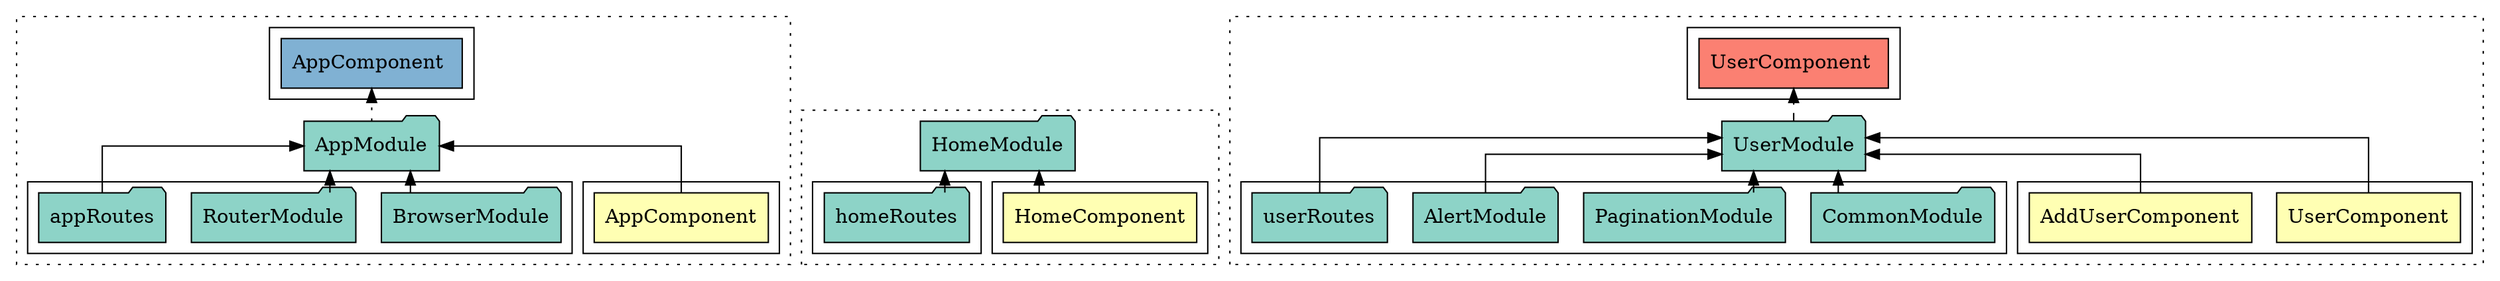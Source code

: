 digraph dependencies { node [shape="rect", style="filled", colorscheme=set312]; ranksep=0.1; compound=false; remincross=true; splines=true; splines=ortho; rankdir=LR; rankdir=TB; rankdir=BT; ratio=compress; fontname="sans-serif";  subgraph "cluster_AppModule" { style="dotted";node [shape="folder", fillcolor=1]; subgraph cluster_AppModule_declarations { style="solid";node [style="filled", shape="rect"]; node [fillcolor=2]; "AppComponent"; }  "AppComponent" -> "AppModule" [style="solid", lhead="cluster_AppModule" ltail="cluster_AppModule_declarations"]; subgraph "cluster_AppModule_AppComponent_providers" { style="solid";  }    subgraph cluster_AppModule_imports { style="solid"; node [style="filled", fillcolor=1, shape="rect"];    "BrowserModule" [label="BrowserModule", shape="folder"];    "RouterModule" [label="RouterModule", shape="folder"];    "appRoutes" [label="appRoutes", shape="folder"];   }    "BrowserModule" -> "AppModule" [lhead="cluster_AppModule", ltail="cluster_AppModule_imports"];    "RouterModule" -> "AppModule" [lhead="cluster_AppModule", ltail="cluster_AppModule_imports"];    "appRoutes" -> "AppModule" [lhead="cluster_AppModule", ltail="cluster_AppModule_imports"];     subgraph cluster_AppModule_exports { style="solid";node [style="filled", fillcolor=4, shape="rect"];}    subgraph cluster_AppModule_bootstrap { style="solid"; node [style="filled", fillcolor=5, shape="rect"];  "AppComponent " [label="AppComponent ", shape="rect"]  }  "AppModule" -> "AppComponent " [style="dotted", lhead="cluster_AppModule_bootstrap" ltail="cluster_AppModule"];    subgraph cluster_AppModule_providers { style="solid"; node [style="filled", fillcolor=6, shape="rect"];   }     }  subgraph "cluster_HomeModule" { style="dotted";node [shape="folder", fillcolor=1]; subgraph cluster_HomeModule_declarations { style="solid";node [style="filled", shape="rect"]; node [fillcolor=2]; "HomeComponent"; }  "HomeComponent" -> "HomeModule" [style="solid", lhead="cluster_HomeModule" ltail="cluster_HomeModule_declarations"]; subgraph "cluster_HomeModule_HomeComponent_providers" { style="solid";  }    subgraph cluster_HomeModule_imports { style="solid"; node [style="filled", fillcolor=1, shape="rect"];    "homeRoutes" [label="homeRoutes", shape="folder"];   }    "homeRoutes" -> "HomeModule" [lhead="cluster_HomeModule", ltail="cluster_HomeModule_imports"];     subgraph cluster_HomeModule_exports { style="solid";node [style="filled", fillcolor=4, shape="rect"];}    subgraph cluster_HomeModule_bootstrap { style="solid"; node [style="filled", fillcolor=5, shape="rect"];  }    subgraph cluster_HomeModule_providers { style="solid"; node [style="filled", fillcolor=6, shape="rect"];   }     }  subgraph "cluster_UserModule" { style="dotted";node [shape="folder", fillcolor=1]; subgraph cluster_UserModule_declarations { style="solid";node [style="filled", shape="rect"]; node [fillcolor=2]; "UserComponent"; node [fillcolor=2]; "AddUserComponent"; }  "UserComponent" -> "UserModule" [style="solid", lhead="cluster_UserModule" ltail="cluster_UserModule_declarations"]; subgraph "cluster_UserModule_UserComponent_providers" { style="solid";  }  "AddUserComponent" -> "UserModule" [style="solid", lhead="cluster_UserModule" ltail="cluster_UserModule_declarations"]; subgraph "cluster_UserModule_AddUserComponent_providers" { style="solid";  }    subgraph cluster_UserModule_imports { style="solid"; node [style="filled", fillcolor=1, shape="rect"];    "CommonModule" [label="CommonModule", shape="folder"];    "PaginationModule" [label="PaginationModule", shape="folder"];    "AlertModule" [label="AlertModule", shape="folder"];    "userRoutes" [label="userRoutes", shape="folder"];   }    "CommonModule" -> "UserModule" [lhead="cluster_UserModule", ltail="cluster_UserModule_imports"];    "PaginationModule" -> "UserModule" [lhead="cluster_UserModule", ltail="cluster_UserModule_imports"];    "AlertModule" -> "UserModule" [lhead="cluster_UserModule", ltail="cluster_UserModule_imports"];    "userRoutes" -> "UserModule" [lhead="cluster_UserModule", ltail="cluster_UserModule_imports"];     subgraph cluster_UserModule_exports { style="solid";node [style="filled", fillcolor=4, shape="rect"];"UserComponent " [label="UserComponent ", shape="rect"]}  "UserModule" -> "UserComponent " [style="dashed", ltail="cluster_UserModule" lhead="cluster_UserModule_exports"];    subgraph cluster_UserModule_bootstrap { style="solid"; node [style="filled", fillcolor=5, shape="rect"];  }    subgraph cluster_UserModule_providers { style="solid"; node [style="filled", fillcolor=6, shape="rect"];   }     }  }